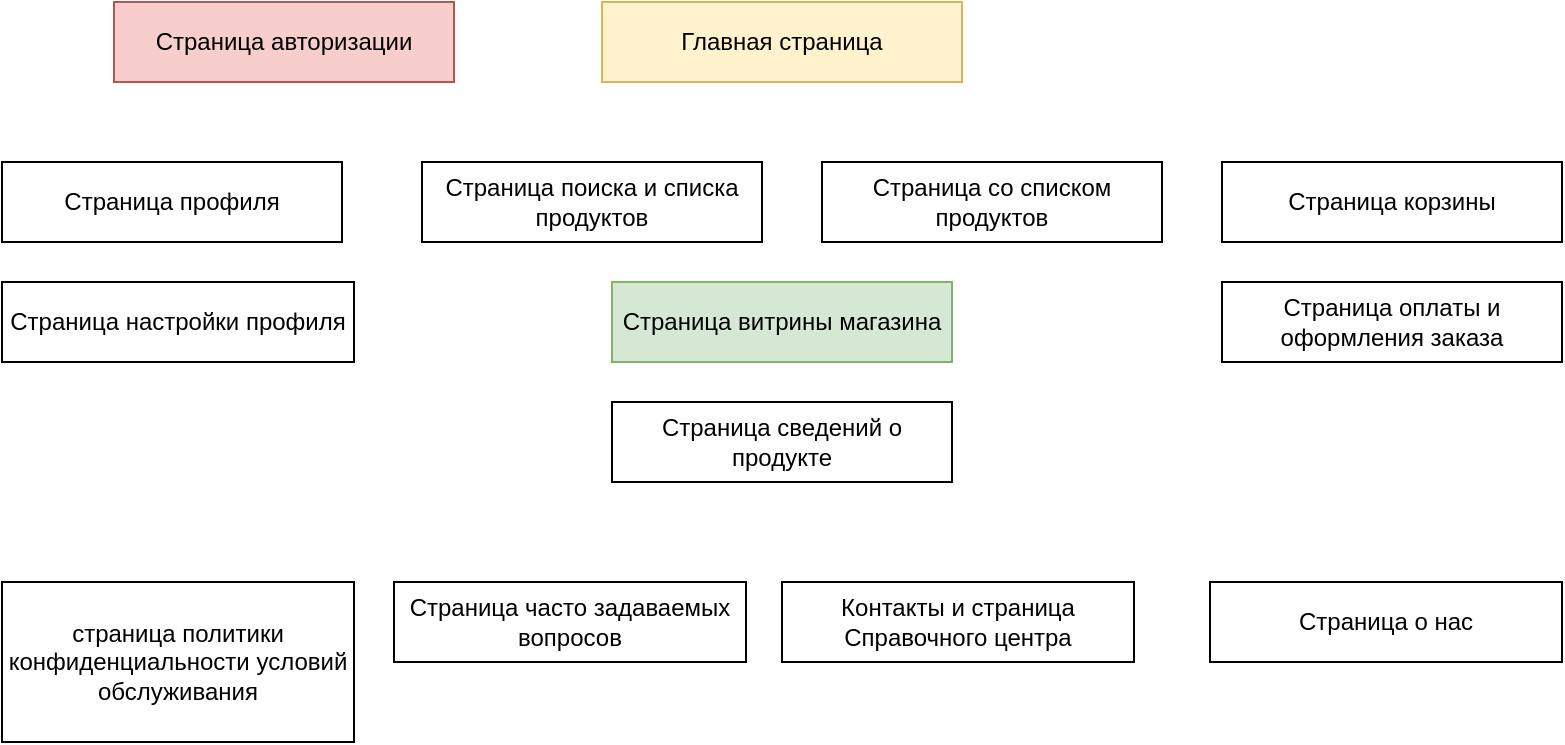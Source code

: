 <mxfile version="21.6.8" type="github">
  <diagram name="Page-1" id="xgM9Nzjq5ztXO2ASeh7i">
    <mxGraphModel dx="1195" dy="652" grid="1" gridSize="10" guides="1" tooltips="1" connect="1" arrows="1" fold="1" page="1" pageScale="1" pageWidth="827" pageHeight="1169" math="0" shadow="0">
      <root>
        <mxCell id="0" />
        <mxCell id="1" parent="0" />
        <mxCell id="LoA2GBlaYymYr8rpxEEp-1" value="Страница авторизации" style="rounded=0;whiteSpace=wrap;html=1;fillColor=#f8cecc;strokeColor=#b85450;" parent="1" vertex="1">
          <mxGeometry x="80" y="120" width="170" height="40" as="geometry" />
        </mxCell>
        <mxCell id="BQbBoTITe2UEGrSNe0Jl-1" value="Главная страница" style="rounded=0;whiteSpace=wrap;html=1;fillColor=#fff2cc;strokeColor=#d6b656;" vertex="1" parent="1">
          <mxGeometry x="324" y="120" width="180" height="40" as="geometry" />
        </mxCell>
        <mxCell id="BQbBoTITe2UEGrSNe0Jl-3" value="Страница профиля" style="rounded=0;whiteSpace=wrap;html=1;" vertex="1" parent="1">
          <mxGeometry x="24" y="200" width="170" height="40" as="geometry" />
        </mxCell>
        <mxCell id="BQbBoTITe2UEGrSNe0Jl-4" value="Страница поиска и списка продуктов" style="rounded=0;whiteSpace=wrap;html=1;" vertex="1" parent="1">
          <mxGeometry x="234" y="200" width="170" height="40" as="geometry" />
        </mxCell>
        <mxCell id="BQbBoTITe2UEGrSNe0Jl-5" value="Страница со списком продуктов" style="rounded=0;whiteSpace=wrap;html=1;" vertex="1" parent="1">
          <mxGeometry x="434" y="200" width="170" height="40" as="geometry" />
        </mxCell>
        <mxCell id="BQbBoTITe2UEGrSNe0Jl-6" value="Страница корзины" style="rounded=0;whiteSpace=wrap;html=1;" vertex="1" parent="1">
          <mxGeometry x="634" y="200" width="170" height="40" as="geometry" />
        </mxCell>
        <mxCell id="BQbBoTITe2UEGrSNe0Jl-7" value="Страница настройки профиля" style="rounded=0;whiteSpace=wrap;html=1;" vertex="1" parent="1">
          <mxGeometry x="24" y="260" width="176" height="40" as="geometry" />
        </mxCell>
        <mxCell id="BQbBoTITe2UEGrSNe0Jl-8" value="Страница оплаты и оформления заказа" style="rounded=0;whiteSpace=wrap;html=1;" vertex="1" parent="1">
          <mxGeometry x="634" y="260" width="170" height="40" as="geometry" />
        </mxCell>
        <mxCell id="BQbBoTITe2UEGrSNe0Jl-9" value="Страница сведений о продукте" style="rounded=0;whiteSpace=wrap;html=1;" vertex="1" parent="1">
          <mxGeometry x="329" y="320" width="170" height="40" as="geometry" />
        </mxCell>
        <mxCell id="BQbBoTITe2UEGrSNe0Jl-10" value="Страница витрины магазина" style="rounded=0;whiteSpace=wrap;html=1;fillColor=#d5e8d4;strokeColor=#82b366;" vertex="1" parent="1">
          <mxGeometry x="329" y="260" width="170" height="40" as="geometry" />
        </mxCell>
        <mxCell id="BQbBoTITe2UEGrSNe0Jl-11" value="страница политики конфиденциальности условий обслуживания" style="rounded=0;whiteSpace=wrap;html=1;" vertex="1" parent="1">
          <mxGeometry x="24" y="410" width="176" height="80" as="geometry" />
        </mxCell>
        <mxCell id="BQbBoTITe2UEGrSNe0Jl-12" value="Страница часто задаваемых вопросов" style="rounded=0;whiteSpace=wrap;html=1;" vertex="1" parent="1">
          <mxGeometry x="220" y="410" width="176" height="40" as="geometry" />
        </mxCell>
        <mxCell id="BQbBoTITe2UEGrSNe0Jl-13" value="Контакты и страница Справочного центра" style="rounded=0;whiteSpace=wrap;html=1;" vertex="1" parent="1">
          <mxGeometry x="414" y="410" width="176" height="40" as="geometry" />
        </mxCell>
        <mxCell id="BQbBoTITe2UEGrSNe0Jl-14" value="Страница о нас" style="rounded=0;whiteSpace=wrap;html=1;" vertex="1" parent="1">
          <mxGeometry x="628" y="410" width="176" height="40" as="geometry" />
        </mxCell>
      </root>
    </mxGraphModel>
  </diagram>
</mxfile>
